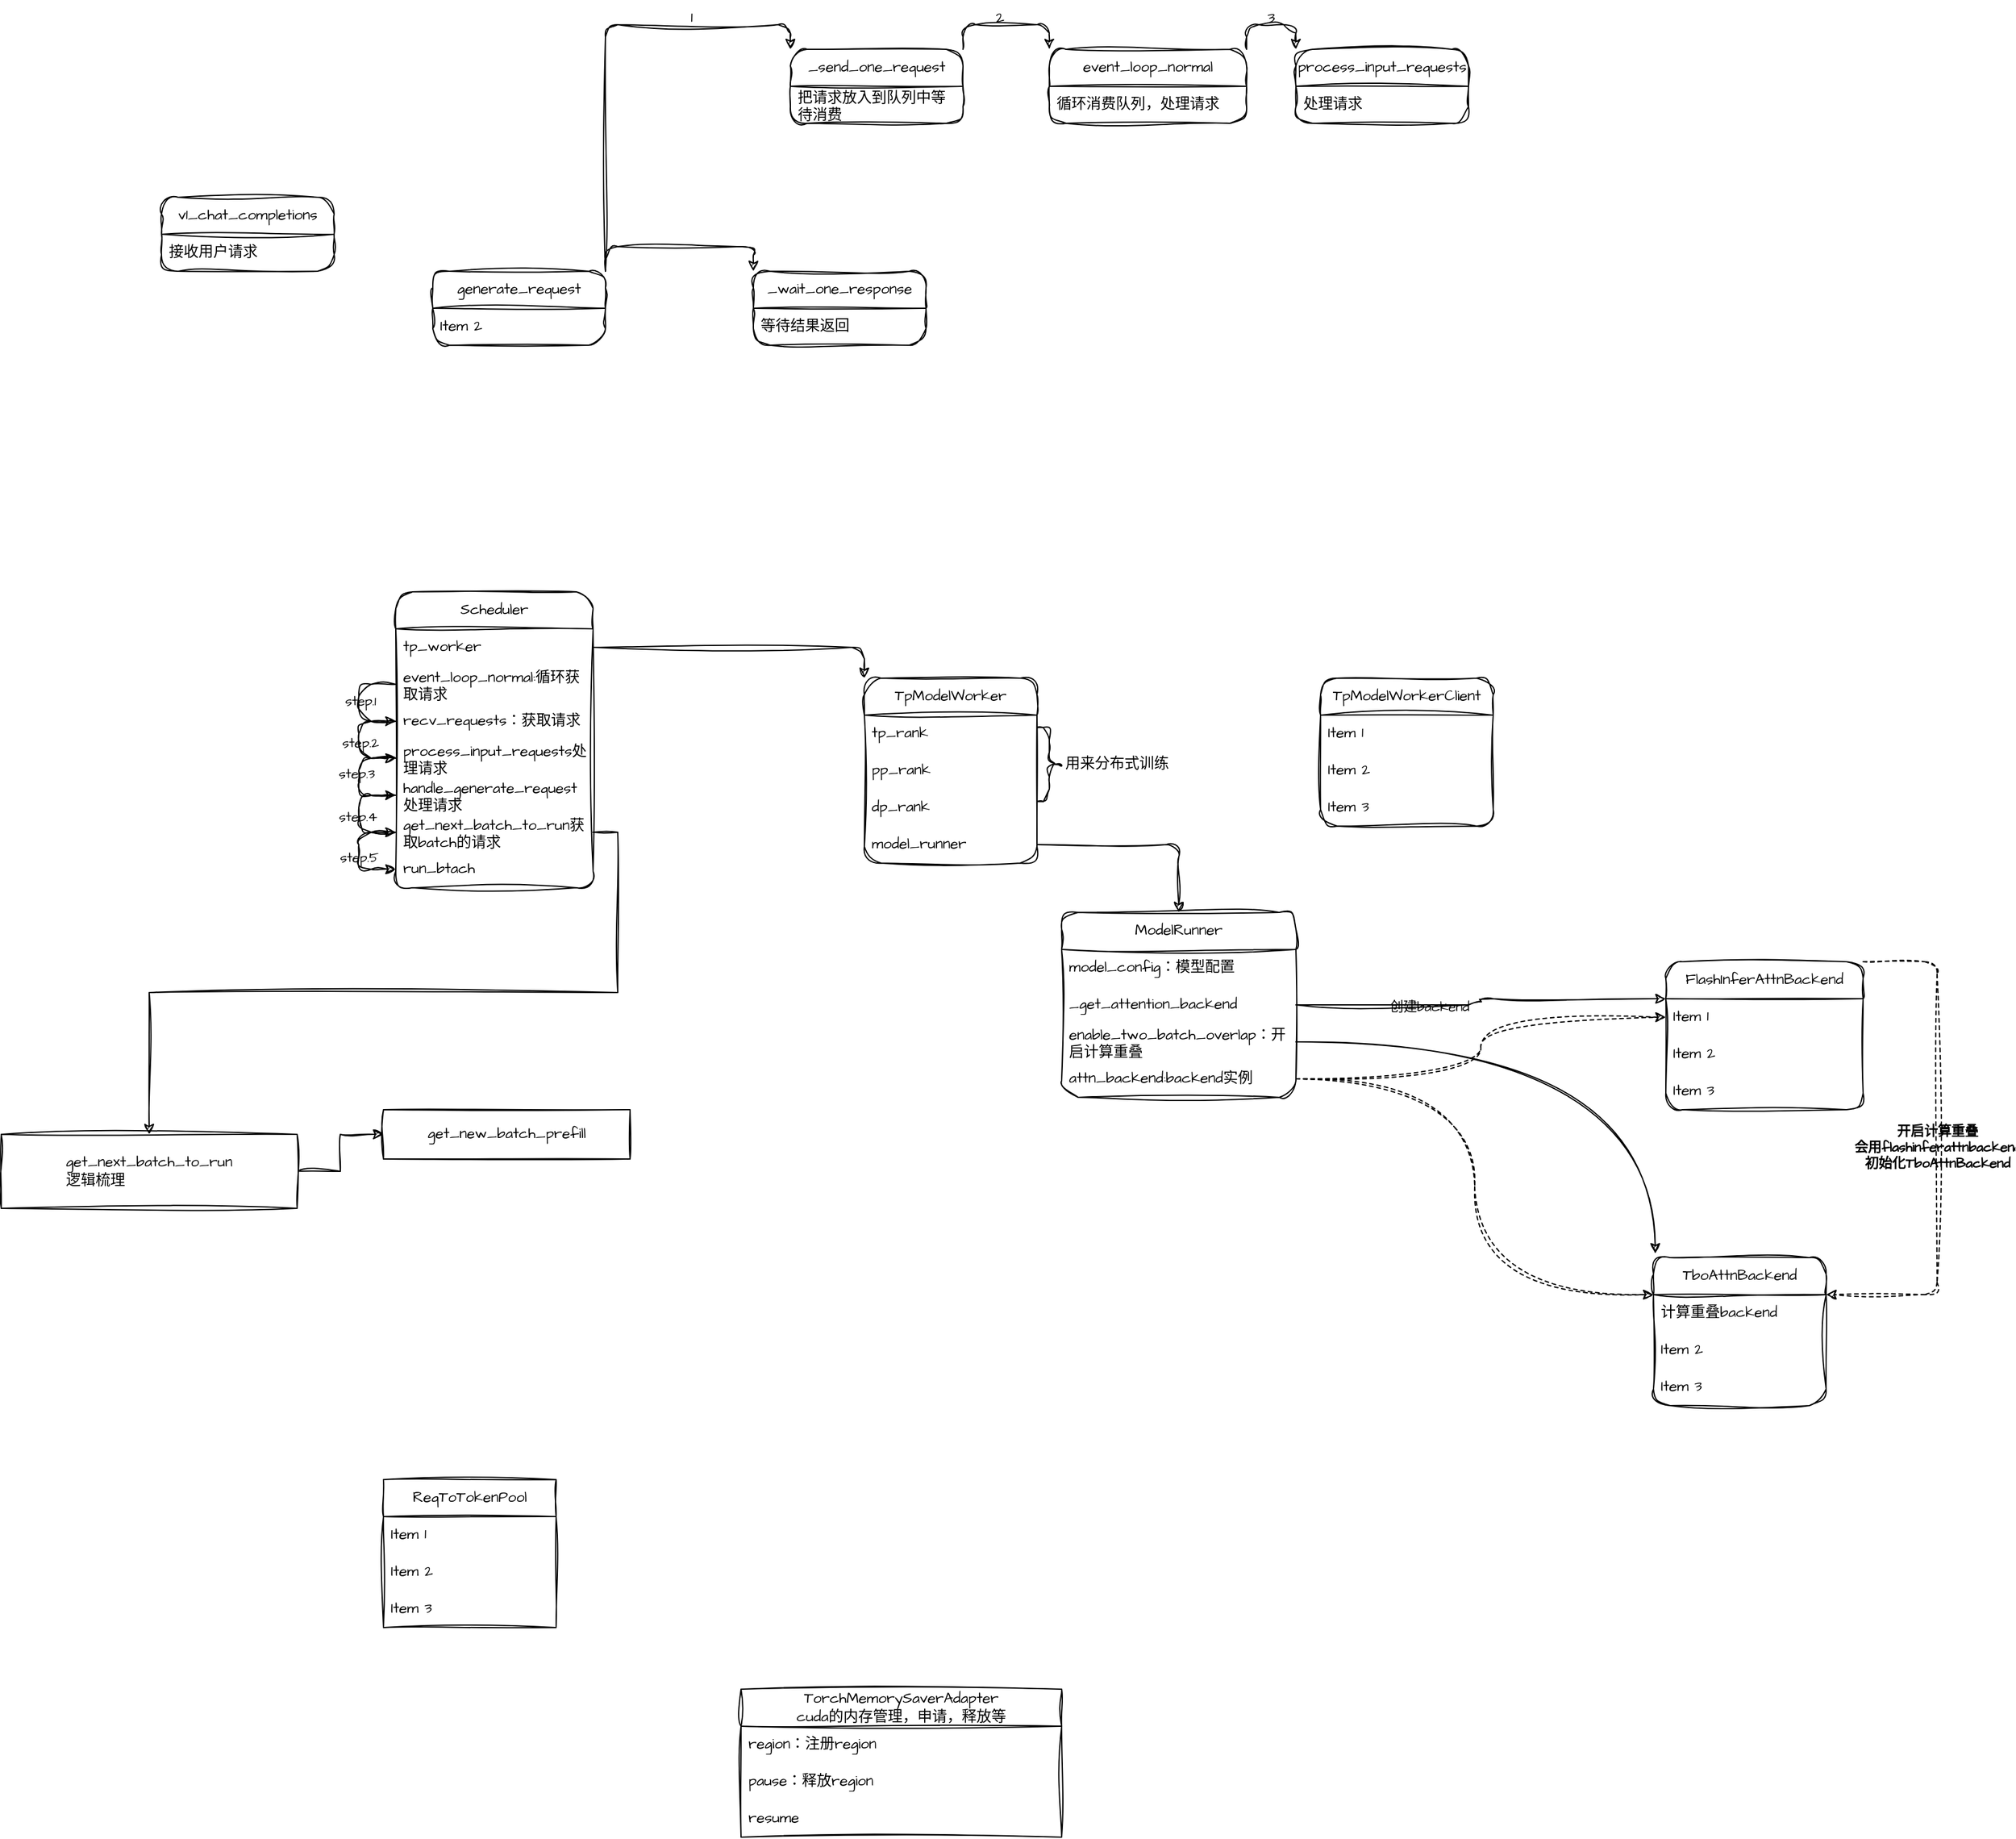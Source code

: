 <mxfile version="28.2.0">
  <diagram name="第 1 页" id="VIulTGl2KNhAHXaXlGWx">
    <mxGraphModel dx="1657" dy="1774" grid="1" gridSize="10" guides="1" tooltips="1" connect="1" arrows="1" fold="1" page="1" pageScale="1" pageWidth="827" pageHeight="1169" background="none" math="0" shadow="0">
      <root>
        <mxCell id="0" />
        <mxCell id="1" parent="0" />
        <mxCell id="_NhMGUOuEYtorZPrBMzH-1" value="v1_chat_completions" style="swimlane;fontStyle=0;childLayout=stackLayout;horizontal=1;startSize=30;horizontalStack=0;resizeParent=1;resizeParentMax=0;resizeLast=0;collapsible=1;marginBottom=0;whiteSpace=wrap;html=1;sketch=1;hachureGap=4;jiggle=2;curveFitting=1;fontFamily=Architects Daughter;fontSource=https%3A%2F%2Ffonts.googleapis.com%2Fcss%3Ffamily%3DArchitects%2BDaughter;labelBackgroundColor=none;rounded=1;" parent="1" vertex="1">
          <mxGeometry x="140" y="150" width="140" height="60" as="geometry" />
        </mxCell>
        <mxCell id="_NhMGUOuEYtorZPrBMzH-2" value="接收用户请求" style="text;strokeColor=none;fillColor=none;align=left;verticalAlign=middle;spacingLeft=4;spacingRight=4;overflow=hidden;points=[[0,0.5],[1,0.5]];portConstraint=eastwest;rotatable=0;whiteSpace=wrap;html=1;fontFamily=Architects Daughter;fontSource=https%3A%2F%2Ffonts.googleapis.com%2Fcss%3Ffamily%3DArchitects%2BDaughter;labelBackgroundColor=none;rounded=1;" parent="_NhMGUOuEYtorZPrBMzH-1" vertex="1">
          <mxGeometry y="30" width="140" height="30" as="geometry" />
        </mxCell>
        <mxCell id="4DAbohVTL4q2OgHqnS2L-5" style="edgeStyle=orthogonalEdgeStyle;rounded=1;sketch=1;hachureGap=4;jiggle=2;curveFitting=1;orthogonalLoop=1;jettySize=auto;html=1;exitX=1;exitY=0;exitDx=0;exitDy=0;entryX=0;entryY=0;entryDx=0;entryDy=0;fontFamily=Architects Daughter;fontSource=https%3A%2F%2Ffonts.googleapis.com%2Fcss%3Ffamily%3DArchitects%2BDaughter;labelBackgroundColor=none;fontColor=default;" parent="1" source="_NhMGUOuEYtorZPrBMzH-5" target="4DAbohVTL4q2OgHqnS2L-1" edge="1">
          <mxGeometry relative="1" as="geometry" />
        </mxCell>
        <mxCell id="4DAbohVTL4q2OgHqnS2L-10" style="edgeStyle=orthogonalEdgeStyle;rounded=1;sketch=1;hachureGap=4;jiggle=2;curveFitting=1;orthogonalLoop=1;jettySize=auto;html=1;exitX=1;exitY=0;exitDx=0;exitDy=0;entryX=0;entryY=0;entryDx=0;entryDy=0;fontFamily=Architects Daughter;fontSource=https%3A%2F%2Ffonts.googleapis.com%2Fcss%3Ffamily%3DArchitects%2BDaughter;labelBackgroundColor=none;fontColor=default;" parent="1" source="_NhMGUOuEYtorZPrBMzH-5" target="4DAbohVTL4q2OgHqnS2L-6" edge="1">
          <mxGeometry relative="1" as="geometry" />
        </mxCell>
        <mxCell id="_NhMGUOuEYtorZPrBMzH-5" value="generate_request" style="swimlane;fontStyle=0;childLayout=stackLayout;horizontal=1;startSize=30;horizontalStack=0;resizeParent=1;resizeParentMax=0;resizeLast=0;collapsible=1;marginBottom=0;whiteSpace=wrap;html=1;sketch=1;hachureGap=4;jiggle=2;curveFitting=1;fontFamily=Architects Daughter;fontSource=https%3A%2F%2Ffonts.googleapis.com%2Fcss%3Ffamily%3DArchitects%2BDaughter;labelBackgroundColor=none;rounded=1;" parent="1" vertex="1">
          <mxGeometry x="360" y="210" width="140" height="60" as="geometry" />
        </mxCell>
        <mxCell id="_NhMGUOuEYtorZPrBMzH-7" value="Item 2" style="text;strokeColor=none;fillColor=none;align=left;verticalAlign=middle;spacingLeft=4;spacingRight=4;overflow=hidden;points=[[0,0.5],[1,0.5]];portConstraint=eastwest;rotatable=0;whiteSpace=wrap;html=1;fontFamily=Architects Daughter;fontSource=https%3A%2F%2Ffonts.googleapis.com%2Fcss%3Ffamily%3DArchitects%2BDaughter;labelBackgroundColor=none;rounded=1;" parent="_NhMGUOuEYtorZPrBMzH-5" vertex="1">
          <mxGeometry y="30" width="140" height="30" as="geometry" />
        </mxCell>
        <mxCell id="4DAbohVTL4q2OgHqnS2L-1" value="_wait_one_response" style="swimlane;fontStyle=0;childLayout=stackLayout;horizontal=1;startSize=30;horizontalStack=0;resizeParent=1;resizeParentMax=0;resizeLast=0;collapsible=1;marginBottom=0;whiteSpace=wrap;html=1;sketch=1;hachureGap=4;jiggle=2;curveFitting=1;fontFamily=Architects Daughter;fontSource=https%3A%2F%2Ffonts.googleapis.com%2Fcss%3Ffamily%3DArchitects%2BDaughter;labelBackgroundColor=none;rounded=1;" parent="1" vertex="1">
          <mxGeometry x="620" y="210" width="140" height="60" as="geometry" />
        </mxCell>
        <mxCell id="4DAbohVTL4q2OgHqnS2L-2" value="等待结果返回" style="text;strokeColor=none;fillColor=none;align=left;verticalAlign=middle;spacingLeft=4;spacingRight=4;overflow=hidden;points=[[0,0.5],[1,0.5]];portConstraint=eastwest;rotatable=0;whiteSpace=wrap;html=1;fontFamily=Architects Daughter;fontSource=https%3A%2F%2Ffonts.googleapis.com%2Fcss%3Ffamily%3DArchitects%2BDaughter;labelBackgroundColor=none;rounded=1;" parent="4DAbohVTL4q2OgHqnS2L-1" vertex="1">
          <mxGeometry y="30" width="140" height="30" as="geometry" />
        </mxCell>
        <mxCell id="53yN0dwAdJ3d1R2Gwj3T-5" style="edgeStyle=orthogonalEdgeStyle;rounded=1;sketch=1;hachureGap=4;jiggle=2;curveFitting=1;orthogonalLoop=1;jettySize=auto;html=1;exitX=1;exitY=0;exitDx=0;exitDy=0;entryX=0;entryY=0;entryDx=0;entryDy=0;fontFamily=Architects Daughter;fontSource=https%3A%2F%2Ffonts.googleapis.com%2Fcss%3Ffamily%3DArchitects%2BDaughter;labelBackgroundColor=none;fontColor=default;" parent="1" source="4DAbohVTL4q2OgHqnS2L-6" target="53yN0dwAdJ3d1R2Gwj3T-1" edge="1">
          <mxGeometry relative="1" as="geometry" />
        </mxCell>
        <mxCell id="4DAbohVTL4q2OgHqnS2L-6" value="_send_one_request" style="swimlane;fontStyle=0;childLayout=stackLayout;horizontal=1;startSize=30;horizontalStack=0;resizeParent=1;resizeParentMax=0;resizeLast=0;collapsible=1;marginBottom=0;whiteSpace=wrap;html=1;sketch=1;hachureGap=4;jiggle=2;curveFitting=1;fontFamily=Architects Daughter;fontSource=https%3A%2F%2Ffonts.googleapis.com%2Fcss%3Ffamily%3DArchitects%2BDaughter;labelBackgroundColor=none;rounded=1;" parent="1" vertex="1">
          <mxGeometry x="650" y="30" width="140" height="60" as="geometry" />
        </mxCell>
        <mxCell id="4DAbohVTL4q2OgHqnS2L-7" value="把请求放入到队列中等待消费" style="text;strokeColor=none;fillColor=none;align=left;verticalAlign=middle;spacingLeft=4;spacingRight=4;overflow=hidden;points=[[0,0.5],[1,0.5]];portConstraint=eastwest;rotatable=0;whiteSpace=wrap;html=1;fontFamily=Architects Daughter;fontSource=https%3A%2F%2Ffonts.googleapis.com%2Fcss%3Ffamily%3DArchitects%2BDaughter;labelBackgroundColor=none;rounded=1;" parent="4DAbohVTL4q2OgHqnS2L-6" vertex="1">
          <mxGeometry y="30" width="140" height="30" as="geometry" />
        </mxCell>
        <mxCell id="53yN0dwAdJ3d1R2Gwj3T-10" style="edgeStyle=orthogonalEdgeStyle;rounded=1;sketch=1;hachureGap=4;jiggle=2;curveFitting=1;orthogonalLoop=1;jettySize=auto;html=1;exitX=1;exitY=0;exitDx=0;exitDy=0;entryX=0;entryY=0;entryDx=0;entryDy=0;fontFamily=Architects Daughter;fontSource=https%3A%2F%2Ffonts.googleapis.com%2Fcss%3Ffamily%3DArchitects%2BDaughter;labelBackgroundColor=none;fontColor=default;" parent="1" source="53yN0dwAdJ3d1R2Gwj3T-1" target="53yN0dwAdJ3d1R2Gwj3T-6" edge="1">
          <mxGeometry relative="1" as="geometry" />
        </mxCell>
        <mxCell id="53yN0dwAdJ3d1R2Gwj3T-1" value="event_loop_normal" style="swimlane;fontStyle=0;childLayout=stackLayout;horizontal=1;startSize=30;horizontalStack=0;resizeParent=1;resizeParentMax=0;resizeLast=0;collapsible=1;marginBottom=0;whiteSpace=wrap;html=1;sketch=1;hachureGap=4;jiggle=2;curveFitting=1;fontFamily=Architects Daughter;fontSource=https%3A%2F%2Ffonts.googleapis.com%2Fcss%3Ffamily%3DArchitects%2BDaughter;labelBackgroundColor=none;rounded=1;" parent="1" vertex="1">
          <mxGeometry x="860" y="30" width="160" height="60" as="geometry" />
        </mxCell>
        <mxCell id="53yN0dwAdJ3d1R2Gwj3T-2" value="循环消费队列，处理请求" style="text;strokeColor=none;fillColor=none;align=left;verticalAlign=middle;spacingLeft=4;spacingRight=4;overflow=hidden;points=[[0,0.5],[1,0.5]];portConstraint=eastwest;rotatable=0;whiteSpace=wrap;html=1;fontFamily=Architects Daughter;fontSource=https%3A%2F%2Ffonts.googleapis.com%2Fcss%3Ffamily%3DArchitects%2BDaughter;labelBackgroundColor=none;rounded=1;" parent="53yN0dwAdJ3d1R2Gwj3T-1" vertex="1">
          <mxGeometry y="30" width="160" height="30" as="geometry" />
        </mxCell>
        <mxCell id="53yN0dwAdJ3d1R2Gwj3T-6" value="process_input_requests" style="swimlane;fontStyle=0;childLayout=stackLayout;horizontal=1;startSize=30;horizontalStack=0;resizeParent=1;resizeParentMax=0;resizeLast=0;collapsible=1;marginBottom=0;whiteSpace=wrap;html=1;sketch=1;hachureGap=4;jiggle=2;curveFitting=1;fontFamily=Architects Daughter;fontSource=https%3A%2F%2Ffonts.googleapis.com%2Fcss%3Ffamily%3DArchitects%2BDaughter;labelBackgroundColor=none;rounded=1;" parent="1" vertex="1">
          <mxGeometry x="1060" y="30" width="140" height="60" as="geometry" />
        </mxCell>
        <mxCell id="53yN0dwAdJ3d1R2Gwj3T-7" value="处理请求" style="text;strokeColor=none;fillColor=none;align=left;verticalAlign=middle;spacingLeft=4;spacingRight=4;overflow=hidden;points=[[0,0.5],[1,0.5]];portConstraint=eastwest;rotatable=0;whiteSpace=wrap;html=1;fontFamily=Architects Daughter;fontSource=https%3A%2F%2Ffonts.googleapis.com%2Fcss%3Ffamily%3DArchitects%2BDaughter;labelBackgroundColor=none;rounded=1;" parent="53yN0dwAdJ3d1R2Gwj3T-6" vertex="1">
          <mxGeometry y="30" width="140" height="30" as="geometry" />
        </mxCell>
        <mxCell id="53yN0dwAdJ3d1R2Gwj3T-11" value="1" style="text;html=1;align=center;verticalAlign=middle;whiteSpace=wrap;rounded=1;fontFamily=Architects Daughter;fontSource=https%3A%2F%2Ffonts.googleapis.com%2Fcss%3Ffamily%3DArchitects%2BDaughter;labelBackgroundColor=none;" parent="1" vertex="1">
          <mxGeometry x="540" y="-10" width="60" height="30" as="geometry" />
        </mxCell>
        <mxCell id="53yN0dwAdJ3d1R2Gwj3T-12" value="2" style="text;html=1;align=center;verticalAlign=middle;whiteSpace=wrap;rounded=1;fontFamily=Architects Daughter;fontSource=https%3A%2F%2Ffonts.googleapis.com%2Fcss%3Ffamily%3DArchitects%2BDaughter;labelBackgroundColor=none;" parent="1" vertex="1">
          <mxGeometry x="790" y="-10" width="60" height="30" as="geometry" />
        </mxCell>
        <mxCell id="53yN0dwAdJ3d1R2Gwj3T-13" value="3" style="text;html=1;align=center;verticalAlign=middle;whiteSpace=wrap;rounded=1;fontFamily=Architects Daughter;fontSource=https%3A%2F%2Ffonts.googleapis.com%2Fcss%3Ffamily%3DArchitects%2BDaughter;labelBackgroundColor=none;" parent="1" vertex="1">
          <mxGeometry x="1010" y="-10" width="60" height="30" as="geometry" />
        </mxCell>
        <mxCell id="F4uyFB3X_iYeOtRkocjf-1" value="TpModelWorker" style="swimlane;fontStyle=0;childLayout=stackLayout;horizontal=1;startSize=30;horizontalStack=0;resizeParent=1;resizeParentMax=0;resizeLast=0;collapsible=1;marginBottom=0;whiteSpace=wrap;html=1;sketch=1;hachureGap=4;jiggle=2;curveFitting=1;fontFamily=Architects Daughter;fontSource=https%3A%2F%2Ffonts.googleapis.com%2Fcss%3Ffamily%3DArchitects%2BDaughter;labelBackgroundColor=none;rounded=1;" parent="1" vertex="1">
          <mxGeometry x="710" y="540" width="140" height="150" as="geometry" />
        </mxCell>
        <mxCell id="F4uyFB3X_iYeOtRkocjf-2" value="tp_rank" style="text;strokeColor=none;fillColor=none;align=left;verticalAlign=middle;spacingLeft=4;spacingRight=4;overflow=hidden;points=[[0,0.5],[1,0.5]];portConstraint=eastwest;rotatable=0;whiteSpace=wrap;html=1;fontFamily=Architects Daughter;fontSource=https%3A%2F%2Ffonts.googleapis.com%2Fcss%3Ffamily%3DArchitects%2BDaughter;labelBackgroundColor=none;rounded=1;" parent="F4uyFB3X_iYeOtRkocjf-1" vertex="1">
          <mxGeometry y="30" width="140" height="30" as="geometry" />
        </mxCell>
        <mxCell id="F4uyFB3X_iYeOtRkocjf-3" value="pp_rank" style="text;strokeColor=none;fillColor=none;align=left;verticalAlign=middle;spacingLeft=4;spacingRight=4;overflow=hidden;points=[[0,0.5],[1,0.5]];portConstraint=eastwest;rotatable=0;whiteSpace=wrap;html=1;fontFamily=Architects Daughter;fontSource=https%3A%2F%2Ffonts.googleapis.com%2Fcss%3Ffamily%3DArchitects%2BDaughter;labelBackgroundColor=none;rounded=1;" parent="F4uyFB3X_iYeOtRkocjf-1" vertex="1">
          <mxGeometry y="60" width="140" height="30" as="geometry" />
        </mxCell>
        <mxCell id="F4uyFB3X_iYeOtRkocjf-4" value="dp_rank" style="text;strokeColor=none;fillColor=none;align=left;verticalAlign=middle;spacingLeft=4;spacingRight=4;overflow=hidden;points=[[0,0.5],[1,0.5]];portConstraint=eastwest;rotatable=0;whiteSpace=wrap;html=1;fontFamily=Architects Daughter;fontSource=https%3A%2F%2Ffonts.googleapis.com%2Fcss%3Ffamily%3DArchitects%2BDaughter;labelBackgroundColor=none;rounded=1;" parent="F4uyFB3X_iYeOtRkocjf-1" vertex="1">
          <mxGeometry y="90" width="140" height="30" as="geometry" />
        </mxCell>
        <mxCell id="1WWP6xzOVSJaHrSV7MMF-1" value="model_runner" style="text;strokeColor=none;fillColor=none;align=left;verticalAlign=middle;spacingLeft=4;spacingRight=4;overflow=hidden;points=[[0,0.5],[1,0.5]];portConstraint=eastwest;rotatable=0;whiteSpace=wrap;html=1;fontFamily=Architects Daughter;fontSource=https%3A%2F%2Ffonts.googleapis.com%2Fcss%3Ffamily%3DArchitects%2BDaughter;labelBackgroundColor=none;rounded=1;" parent="F4uyFB3X_iYeOtRkocjf-1" vertex="1">
          <mxGeometry y="120" width="140" height="30" as="geometry" />
        </mxCell>
        <mxCell id="F4uyFB3X_iYeOtRkocjf-5" value="TpModelWorkerClient" style="swimlane;fontStyle=0;childLayout=stackLayout;horizontal=1;startSize=30;horizontalStack=0;resizeParent=1;resizeParentMax=0;resizeLast=0;collapsible=1;marginBottom=0;whiteSpace=wrap;html=1;sketch=1;hachureGap=4;jiggle=2;curveFitting=1;fontFamily=Architects Daughter;fontSource=https%3A%2F%2Ffonts.googleapis.com%2Fcss%3Ffamily%3DArchitects%2BDaughter;labelBackgroundColor=none;rounded=1;" parent="1" vertex="1">
          <mxGeometry x="1080" y="540" width="140" height="120" as="geometry" />
        </mxCell>
        <mxCell id="F4uyFB3X_iYeOtRkocjf-6" value="Item 1" style="text;strokeColor=none;fillColor=none;align=left;verticalAlign=middle;spacingLeft=4;spacingRight=4;overflow=hidden;points=[[0,0.5],[1,0.5]];portConstraint=eastwest;rotatable=0;whiteSpace=wrap;html=1;fontFamily=Architects Daughter;fontSource=https%3A%2F%2Ffonts.googleapis.com%2Fcss%3Ffamily%3DArchitects%2BDaughter;labelBackgroundColor=none;rounded=1;" parent="F4uyFB3X_iYeOtRkocjf-5" vertex="1">
          <mxGeometry y="30" width="140" height="30" as="geometry" />
        </mxCell>
        <mxCell id="F4uyFB3X_iYeOtRkocjf-7" value="Item 2" style="text;strokeColor=none;fillColor=none;align=left;verticalAlign=middle;spacingLeft=4;spacingRight=4;overflow=hidden;points=[[0,0.5],[1,0.5]];portConstraint=eastwest;rotatable=0;whiteSpace=wrap;html=1;fontFamily=Architects Daughter;fontSource=https%3A%2F%2Ffonts.googleapis.com%2Fcss%3Ffamily%3DArchitects%2BDaughter;labelBackgroundColor=none;rounded=1;" parent="F4uyFB3X_iYeOtRkocjf-5" vertex="1">
          <mxGeometry y="60" width="140" height="30" as="geometry" />
        </mxCell>
        <mxCell id="F4uyFB3X_iYeOtRkocjf-8" value="Item 3" style="text;strokeColor=none;fillColor=none;align=left;verticalAlign=middle;spacingLeft=4;spacingRight=4;overflow=hidden;points=[[0,0.5],[1,0.5]];portConstraint=eastwest;rotatable=0;whiteSpace=wrap;html=1;fontFamily=Architects Daughter;fontSource=https%3A%2F%2Ffonts.googleapis.com%2Fcss%3Ffamily%3DArchitects%2BDaughter;labelBackgroundColor=none;rounded=1;" parent="F4uyFB3X_iYeOtRkocjf-5" vertex="1">
          <mxGeometry y="90" width="140" height="30" as="geometry" />
        </mxCell>
        <mxCell id="F4uyFB3X_iYeOtRkocjf-9" value="" style="shape=curlyBracket;whiteSpace=wrap;html=1;rounded=1;flipH=1;labelPosition=right;verticalLabelPosition=middle;align=left;verticalAlign=middle;sketch=1;hachureGap=4;jiggle=2;curveFitting=1;fontFamily=Architects Daughter;fontSource=https%3A%2F%2Ffonts.googleapis.com%2Fcss%3Ffamily%3DArchitects%2BDaughter;labelBackgroundColor=none;" parent="1" vertex="1">
          <mxGeometry x="850" y="580" width="20" height="60" as="geometry" />
        </mxCell>
        <mxCell id="F4uyFB3X_iYeOtRkocjf-10" value="用来分布式训练" style="text;html=1;align=center;verticalAlign=middle;whiteSpace=wrap;rounded=1;fontFamily=Architects Daughter;fontSource=https%3A%2F%2Ffonts.googleapis.com%2Fcss%3Ffamily%3DArchitects%2BDaughter;labelBackgroundColor=none;" parent="1" vertex="1">
          <mxGeometry x="860" y="595" width="110" height="30" as="geometry" />
        </mxCell>
        <mxCell id="F4uyFB3X_iYeOtRkocjf-11" value="ModelRunner" style="swimlane;fontStyle=0;childLayout=stackLayout;horizontal=1;startSize=30;horizontalStack=0;resizeParent=1;resizeParentMax=0;resizeLast=0;collapsible=1;marginBottom=0;whiteSpace=wrap;html=1;sketch=1;hachureGap=4;jiggle=2;curveFitting=1;fontFamily=Architects Daughter;fontSource=https%3A%2F%2Ffonts.googleapis.com%2Fcss%3Ffamily%3DArchitects%2BDaughter;labelBackgroundColor=none;rounded=1;" parent="1" vertex="1">
          <mxGeometry x="870" y="730" width="190" height="150" as="geometry" />
        </mxCell>
        <mxCell id="F4uyFB3X_iYeOtRkocjf-12" value="model_config：模型配置" style="text;strokeColor=none;fillColor=none;align=left;verticalAlign=middle;spacingLeft=4;spacingRight=4;overflow=hidden;points=[[0,0.5],[1,0.5]];portConstraint=eastwest;rotatable=0;whiteSpace=wrap;html=1;fontFamily=Architects Daughter;fontSource=https%3A%2F%2Ffonts.googleapis.com%2Fcss%3Ffamily%3DArchitects%2BDaughter;labelBackgroundColor=none;rounded=1;" parent="F4uyFB3X_iYeOtRkocjf-11" vertex="1">
          <mxGeometry y="30" width="190" height="30" as="geometry" />
        </mxCell>
        <mxCell id="F4uyFB3X_iYeOtRkocjf-13" value="_get_attention_backend" style="text;strokeColor=none;fillColor=none;align=left;verticalAlign=middle;spacingLeft=4;spacingRight=4;overflow=hidden;points=[[0,0.5],[1,0.5]];portConstraint=eastwest;rotatable=0;whiteSpace=wrap;html=1;fontFamily=Architects Daughter;fontSource=https%3A%2F%2Ffonts.googleapis.com%2Fcss%3Ffamily%3DArchitects%2BDaughter;labelBackgroundColor=none;rounded=1;" parent="F4uyFB3X_iYeOtRkocjf-11" vertex="1">
          <mxGeometry y="60" width="190" height="30" as="geometry" />
        </mxCell>
        <mxCell id="F4uyFB3X_iYeOtRkocjf-14" value="enable_two_batch_overlap：开启计算重叠" style="text;strokeColor=none;fillColor=none;align=left;verticalAlign=middle;spacingLeft=4;spacingRight=4;overflow=hidden;points=[[0,0.5],[1,0.5]];portConstraint=eastwest;rotatable=0;whiteSpace=wrap;html=1;fontFamily=Architects Daughter;fontSource=https%3A%2F%2Ffonts.googleapis.com%2Fcss%3Ffamily%3DArchitects%2BDaughter;labelBackgroundColor=none;rounded=1;" parent="F4uyFB3X_iYeOtRkocjf-11" vertex="1">
          <mxGeometry y="90" width="190" height="30" as="geometry" />
        </mxCell>
        <mxCell id="F4uyFB3X_iYeOtRkocjf-27" value="attn_backend:backend实例" style="text;strokeColor=none;fillColor=none;align=left;verticalAlign=middle;spacingLeft=4;spacingRight=4;overflow=hidden;points=[[0,0.5],[1,0.5]];portConstraint=eastwest;rotatable=0;whiteSpace=wrap;html=1;fontFamily=Architects Daughter;fontSource=https%3A%2F%2Ffonts.googleapis.com%2Fcss%3Ffamily%3DArchitects%2BDaughter;labelBackgroundColor=none;rounded=1;" parent="F4uyFB3X_iYeOtRkocjf-11" vertex="1">
          <mxGeometry y="120" width="190" height="30" as="geometry" />
        </mxCell>
        <mxCell id="F4uyFB3X_iYeOtRkocjf-26" value="&lt;b&gt;开启计算重叠&lt;/b&gt;&lt;div&gt;&lt;b&gt;会用flashinferattnbackend&lt;/b&gt;&lt;/div&gt;&lt;div&gt;&lt;b&gt;初始化TboAttnBackend&lt;/b&gt;&lt;/div&gt;" style="edgeStyle=orthogonalEdgeStyle;rounded=1;sketch=1;hachureGap=4;jiggle=2;curveFitting=1;orthogonalLoop=1;jettySize=auto;html=1;exitX=1;exitY=0;exitDx=0;exitDy=0;entryX=1;entryY=0.25;entryDx=0;entryDy=0;fontFamily=Architects Daughter;fontSource=https%3A%2F%2Ffonts.googleapis.com%2Fcss%3Ffamily%3DArchitects%2BDaughter;dashed=1;labelBackgroundColor=none;fontColor=default;" parent="1" source="F4uyFB3X_iYeOtRkocjf-15" target="F4uyFB3X_iYeOtRkocjf-21" edge="1">
          <mxGeometry relative="1" as="geometry">
            <Array as="points">
              <mxPoint x="1580" y="770" />
              <mxPoint x="1580" y="1040" />
            </Array>
          </mxGeometry>
        </mxCell>
        <mxCell id="F4uyFB3X_iYeOtRkocjf-15" value="FlashInferAttnBackend" style="swimlane;fontStyle=0;childLayout=stackLayout;horizontal=1;startSize=30;horizontalStack=0;resizeParent=1;resizeParentMax=0;resizeLast=0;collapsible=1;marginBottom=0;whiteSpace=wrap;html=1;sketch=1;hachureGap=4;jiggle=2;curveFitting=1;fontFamily=Architects Daughter;fontSource=https%3A%2F%2Ffonts.googleapis.com%2Fcss%3Ffamily%3DArchitects%2BDaughter;labelBackgroundColor=none;rounded=1;" parent="1" vertex="1">
          <mxGeometry x="1360" y="770" width="160" height="120" as="geometry" />
        </mxCell>
        <mxCell id="F4uyFB3X_iYeOtRkocjf-16" value="Item 1" style="text;strokeColor=none;fillColor=none;align=left;verticalAlign=middle;spacingLeft=4;spacingRight=4;overflow=hidden;points=[[0,0.5],[1,0.5]];portConstraint=eastwest;rotatable=0;whiteSpace=wrap;html=1;fontFamily=Architects Daughter;fontSource=https%3A%2F%2Ffonts.googleapis.com%2Fcss%3Ffamily%3DArchitects%2BDaughter;labelBackgroundColor=none;rounded=1;" parent="F4uyFB3X_iYeOtRkocjf-15" vertex="1">
          <mxGeometry y="30" width="160" height="30" as="geometry" />
        </mxCell>
        <mxCell id="F4uyFB3X_iYeOtRkocjf-17" value="Item 2" style="text;strokeColor=none;fillColor=none;align=left;verticalAlign=middle;spacingLeft=4;spacingRight=4;overflow=hidden;points=[[0,0.5],[1,0.5]];portConstraint=eastwest;rotatable=0;whiteSpace=wrap;html=1;fontFamily=Architects Daughter;fontSource=https%3A%2F%2Ffonts.googleapis.com%2Fcss%3Ffamily%3DArchitects%2BDaughter;labelBackgroundColor=none;rounded=1;" parent="F4uyFB3X_iYeOtRkocjf-15" vertex="1">
          <mxGeometry y="60" width="160" height="30" as="geometry" />
        </mxCell>
        <mxCell id="F4uyFB3X_iYeOtRkocjf-18" value="Item 3" style="text;strokeColor=none;fillColor=none;align=left;verticalAlign=middle;spacingLeft=4;spacingRight=4;overflow=hidden;points=[[0,0.5],[1,0.5]];portConstraint=eastwest;rotatable=0;whiteSpace=wrap;html=1;fontFamily=Architects Daughter;fontSource=https%3A%2F%2Ffonts.googleapis.com%2Fcss%3Ffamily%3DArchitects%2BDaughter;labelBackgroundColor=none;rounded=1;" parent="F4uyFB3X_iYeOtRkocjf-15" vertex="1">
          <mxGeometry y="90" width="160" height="30" as="geometry" />
        </mxCell>
        <mxCell id="F4uyFB3X_iYeOtRkocjf-19" style="edgeStyle=orthogonalEdgeStyle;rounded=1;sketch=1;hachureGap=4;jiggle=2;curveFitting=1;orthogonalLoop=1;jettySize=auto;html=1;exitX=1;exitY=0.5;exitDx=0;exitDy=0;entryX=0;entryY=0.25;entryDx=0;entryDy=0;fontFamily=Architects Daughter;fontSource=https%3A%2F%2Ffonts.googleapis.com%2Fcss%3Ffamily%3DArchitects%2BDaughter;labelBackgroundColor=none;fontColor=default;" parent="1" source="F4uyFB3X_iYeOtRkocjf-13" target="F4uyFB3X_iYeOtRkocjf-15" edge="1">
          <mxGeometry relative="1" as="geometry" />
        </mxCell>
        <mxCell id="F4uyFB3X_iYeOtRkocjf-20" value="创建backend" style="edgeLabel;html=1;align=center;verticalAlign=middle;resizable=0;points=[];sketch=1;hachureGap=4;jiggle=2;curveFitting=1;fontFamily=Architects Daughter;fontSource=https%3A%2F%2Ffonts.googleapis.com%2Fcss%3Ffamily%3DArchitects%2BDaughter;labelBackgroundColor=none;rounded=1;" parent="F4uyFB3X_iYeOtRkocjf-19" vertex="1" connectable="0">
          <mxGeometry x="-0.291" y="-1" relative="1" as="geometry">
            <mxPoint as="offset" />
          </mxGeometry>
        </mxCell>
        <mxCell id="F4uyFB3X_iYeOtRkocjf-21" value="TboAttnBackend" style="swimlane;fontStyle=0;childLayout=stackLayout;horizontal=1;startSize=30;horizontalStack=0;resizeParent=1;resizeParentMax=0;resizeLast=0;collapsible=1;marginBottom=0;whiteSpace=wrap;html=1;sketch=1;hachureGap=4;jiggle=2;curveFitting=1;fontFamily=Architects Daughter;fontSource=https%3A%2F%2Ffonts.googleapis.com%2Fcss%3Ffamily%3DArchitects%2BDaughter;labelBackgroundColor=none;rounded=1;" parent="1" vertex="1">
          <mxGeometry x="1350" y="1010" width="140" height="120" as="geometry" />
        </mxCell>
        <mxCell id="F4uyFB3X_iYeOtRkocjf-22" value="计算重叠backend" style="text;strokeColor=none;fillColor=none;align=left;verticalAlign=middle;spacingLeft=4;spacingRight=4;overflow=hidden;points=[[0,0.5],[1,0.5]];portConstraint=eastwest;rotatable=0;whiteSpace=wrap;html=1;fontFamily=Architects Daughter;fontSource=https%3A%2F%2Ffonts.googleapis.com%2Fcss%3Ffamily%3DArchitects%2BDaughter;labelBackgroundColor=none;rounded=1;" parent="F4uyFB3X_iYeOtRkocjf-21" vertex="1">
          <mxGeometry y="30" width="140" height="30" as="geometry" />
        </mxCell>
        <mxCell id="F4uyFB3X_iYeOtRkocjf-23" value="Item 2" style="text;strokeColor=none;fillColor=none;align=left;verticalAlign=middle;spacingLeft=4;spacingRight=4;overflow=hidden;points=[[0,0.5],[1,0.5]];portConstraint=eastwest;rotatable=0;whiteSpace=wrap;html=1;fontFamily=Architects Daughter;fontSource=https%3A%2F%2Ffonts.googleapis.com%2Fcss%3Ffamily%3DArchitects%2BDaughter;labelBackgroundColor=none;rounded=1;" parent="F4uyFB3X_iYeOtRkocjf-21" vertex="1">
          <mxGeometry y="60" width="140" height="30" as="geometry" />
        </mxCell>
        <mxCell id="F4uyFB3X_iYeOtRkocjf-24" value="Item 3" style="text;strokeColor=none;fillColor=none;align=left;verticalAlign=middle;spacingLeft=4;spacingRight=4;overflow=hidden;points=[[0,0.5],[1,0.5]];portConstraint=eastwest;rotatable=0;whiteSpace=wrap;html=1;fontFamily=Architects Daughter;fontSource=https%3A%2F%2Ffonts.googleapis.com%2Fcss%3Ffamily%3DArchitects%2BDaughter;labelBackgroundColor=none;rounded=1;" parent="F4uyFB3X_iYeOtRkocjf-21" vertex="1">
          <mxGeometry y="90" width="140" height="30" as="geometry" />
        </mxCell>
        <mxCell id="F4uyFB3X_iYeOtRkocjf-25" style="edgeStyle=orthogonalEdgeStyle;rounded=1;sketch=1;hachureGap=4;jiggle=2;curveFitting=1;orthogonalLoop=1;jettySize=auto;html=1;exitX=1;exitY=0.5;exitDx=0;exitDy=0;entryX=0.01;entryY=-0.027;entryDx=0;entryDy=0;entryPerimeter=0;fontFamily=Architects Daughter;fontSource=https%3A%2F%2Ffonts.googleapis.com%2Fcss%3Ffamily%3DArchitects%2BDaughter;curved=1;labelBackgroundColor=none;fontColor=default;" parent="1" source="F4uyFB3X_iYeOtRkocjf-14" target="F4uyFB3X_iYeOtRkocjf-21" edge="1">
          <mxGeometry relative="1" as="geometry" />
        </mxCell>
        <mxCell id="F4uyFB3X_iYeOtRkocjf-28" style="edgeStyle=orthogonalEdgeStyle;rounded=1;sketch=1;hachureGap=4;jiggle=2;curveFitting=1;orthogonalLoop=1;jettySize=auto;html=1;entryX=0;entryY=0.5;entryDx=0;entryDy=0;fontFamily=Architects Daughter;fontSource=https%3A%2F%2Ffonts.googleapis.com%2Fcss%3Ffamily%3DArchitects%2BDaughter;curved=1;exitX=1;exitY=0.5;exitDx=0;exitDy=0;dashed=1;labelBackgroundColor=none;fontColor=default;" parent="1" source="F4uyFB3X_iYeOtRkocjf-27" target="F4uyFB3X_iYeOtRkocjf-16" edge="1">
          <mxGeometry relative="1" as="geometry">
            <mxPoint x="1060" y="865" as="sourcePoint" />
          </mxGeometry>
        </mxCell>
        <mxCell id="F4uyFB3X_iYeOtRkocjf-29" style="edgeStyle=orthogonalEdgeStyle;rounded=1;sketch=1;hachureGap=4;jiggle=2;curveFitting=1;orthogonalLoop=1;jettySize=auto;html=1;exitX=1;exitY=0.5;exitDx=0;exitDy=0;entryX=0;entryY=0.25;entryDx=0;entryDy=0;fontFamily=Architects Daughter;fontSource=https%3A%2F%2Ffonts.googleapis.com%2Fcss%3Ffamily%3DArchitects%2BDaughter;curved=1;dashed=1;labelBackgroundColor=none;fontColor=default;" parent="1" source="F4uyFB3X_iYeOtRkocjf-27" target="F4uyFB3X_iYeOtRkocjf-21" edge="1">
          <mxGeometry relative="1" as="geometry" />
        </mxCell>
        <mxCell id="1WWP6xzOVSJaHrSV7MMF-2" style="edgeStyle=orthogonalEdgeStyle;rounded=1;sketch=1;hachureGap=4;jiggle=2;curveFitting=1;orthogonalLoop=1;jettySize=auto;html=1;exitX=1;exitY=0.5;exitDx=0;exitDy=0;fontFamily=Architects Daughter;fontSource=https%3A%2F%2Ffonts.googleapis.com%2Fcss%3Ffamily%3DArchitects%2BDaughter;labelBackgroundColor=none;fontColor=default;" parent="1" source="1WWP6xzOVSJaHrSV7MMF-1" target="F4uyFB3X_iYeOtRkocjf-11" edge="1">
          <mxGeometry relative="1" as="geometry" />
        </mxCell>
        <mxCell id="L11ar3m2PWNPnARDbLn8-1" value="Scheduler" style="swimlane;fontStyle=0;childLayout=stackLayout;horizontal=1;startSize=30;horizontalStack=0;resizeParent=1;resizeParentMax=0;resizeLast=0;collapsible=1;marginBottom=0;whiteSpace=wrap;html=1;sketch=1;hachureGap=4;jiggle=2;curveFitting=1;fontFamily=Architects Daughter;fontSource=https%3A%2F%2Ffonts.googleapis.com%2Fcss%3Ffamily%3DArchitects%2BDaughter;labelBackgroundColor=none;rounded=1;" parent="1" vertex="1">
          <mxGeometry x="330" y="470" width="160" height="240" as="geometry" />
        </mxCell>
        <mxCell id="L11ar3m2PWNPnARDbLn8-2" value="tp_worker" style="text;strokeColor=none;fillColor=none;align=left;verticalAlign=middle;spacingLeft=4;spacingRight=4;overflow=hidden;points=[[0,0.5],[1,0.5]];portConstraint=eastwest;rotatable=0;whiteSpace=wrap;html=1;fontFamily=Architects Daughter;fontSource=https%3A%2F%2Ffonts.googleapis.com%2Fcss%3Ffamily%3DArchitects%2BDaughter;labelBackgroundColor=none;rounded=1;" parent="L11ar3m2PWNPnARDbLn8-1" vertex="1">
          <mxGeometry y="30" width="160" height="30" as="geometry" />
        </mxCell>
        <mxCell id="L11ar3m2PWNPnARDbLn8-7" style="edgeStyle=orthogonalEdgeStyle;rounded=1;sketch=1;hachureGap=4;jiggle=2;curveFitting=1;orthogonalLoop=1;jettySize=auto;html=1;exitX=0;exitY=0.5;exitDx=0;exitDy=0;entryX=0;entryY=0.5;entryDx=0;entryDy=0;fontFamily=Architects Daughter;fontSource=https%3A%2F%2Ffonts.googleapis.com%2Fcss%3Ffamily%3DArchitects%2BDaughter;labelBackgroundColor=none;fontColor=default;" parent="L11ar3m2PWNPnARDbLn8-1" source="L11ar3m2PWNPnARDbLn8-3" target="L11ar3m2PWNPnARDbLn8-4" edge="1">
          <mxGeometry relative="1" as="geometry">
            <Array as="points">
              <mxPoint x="-30" y="75" />
              <mxPoint x="-30" y="105" />
            </Array>
          </mxGeometry>
        </mxCell>
        <mxCell id="L11ar3m2PWNPnARDbLn8-9" value="step.1" style="edgeLabel;html=1;align=center;verticalAlign=middle;resizable=0;points=[];sketch=1;hachureGap=4;jiggle=2;curveFitting=1;fontFamily=Architects Daughter;fontSource=https%3A%2F%2Ffonts.googleapis.com%2Fcss%3Ffamily%3DArchitects%2BDaughter;labelBackgroundColor=none;rounded=1;" parent="L11ar3m2PWNPnARDbLn8-7" vertex="1" connectable="0">
          <mxGeometry x="-0.044" y="1" relative="1" as="geometry">
            <mxPoint as="offset" />
          </mxGeometry>
        </mxCell>
        <mxCell id="L11ar3m2PWNPnARDbLn8-3" value="event_loop_normal:循环获取请求" style="text;strokeColor=none;fillColor=none;align=left;verticalAlign=middle;spacingLeft=4;spacingRight=4;overflow=hidden;points=[[0,0.5],[1,0.5]];portConstraint=eastwest;rotatable=0;whiteSpace=wrap;html=1;fontFamily=Architects Daughter;fontSource=https%3A%2F%2Ffonts.googleapis.com%2Fcss%3Ffamily%3DArchitects%2BDaughter;labelBackgroundColor=none;rounded=1;" parent="L11ar3m2PWNPnARDbLn8-1" vertex="1">
          <mxGeometry y="60" width="160" height="30" as="geometry" />
        </mxCell>
        <mxCell id="L11ar3m2PWNPnARDbLn8-8" style="edgeStyle=orthogonalEdgeStyle;rounded=1;sketch=1;hachureGap=4;jiggle=2;curveFitting=1;orthogonalLoop=1;jettySize=auto;html=1;exitX=0;exitY=0.5;exitDx=0;exitDy=0;entryX=0;entryY=0.5;entryDx=0;entryDy=0;fontFamily=Architects Daughter;fontSource=https%3A%2F%2Ffonts.googleapis.com%2Fcss%3Ffamily%3DArchitects%2BDaughter;labelBackgroundColor=none;fontColor=default;" parent="L11ar3m2PWNPnARDbLn8-1" source="L11ar3m2PWNPnARDbLn8-4" target="L11ar3m2PWNPnARDbLn8-6" edge="1">
          <mxGeometry relative="1" as="geometry">
            <Array as="points">
              <mxPoint x="-30" y="105" />
              <mxPoint x="-30" y="135" />
            </Array>
          </mxGeometry>
        </mxCell>
        <mxCell id="L11ar3m2PWNPnARDbLn8-12" value="step.2" style="edgeLabel;html=1;align=center;verticalAlign=middle;resizable=0;points=[];sketch=1;hachureGap=4;jiggle=2;curveFitting=1;fontFamily=Architects Daughter;fontSource=https%3A%2F%2Ffonts.googleapis.com%2Fcss%3Ffamily%3DArchitects%2BDaughter;labelBackgroundColor=none;rounded=1;" parent="L11ar3m2PWNPnARDbLn8-8" vertex="1" connectable="0">
          <mxGeometry x="0.044" y="1" relative="1" as="geometry">
            <mxPoint as="offset" />
          </mxGeometry>
        </mxCell>
        <mxCell id="L11ar3m2PWNPnARDbLn8-4" value="recv_requests：获取请求" style="text;strokeColor=none;fillColor=none;align=left;verticalAlign=middle;spacingLeft=4;spacingRight=4;overflow=hidden;points=[[0,0.5],[1,0.5]];portConstraint=eastwest;rotatable=0;whiteSpace=wrap;html=1;fontFamily=Architects Daughter;fontSource=https%3A%2F%2Ffonts.googleapis.com%2Fcss%3Ffamily%3DArchitects%2BDaughter;labelBackgroundColor=none;rounded=1;" parent="L11ar3m2PWNPnARDbLn8-1" vertex="1">
          <mxGeometry y="90" width="160" height="30" as="geometry" />
        </mxCell>
        <mxCell id="RRttGqnJUpYtgylmyCHL-2" style="edgeStyle=orthogonalEdgeStyle;rounded=1;sketch=1;hachureGap=4;jiggle=2;curveFitting=1;orthogonalLoop=1;jettySize=auto;html=1;exitX=0;exitY=0.5;exitDx=0;exitDy=0;entryX=0;entryY=0.5;entryDx=0;entryDy=0;fontFamily=Architects Daughter;fontSource=https%3A%2F%2Ffonts.googleapis.com%2Fcss%3Ffamily%3DArchitects%2BDaughter;labelBackgroundColor=none;fontColor=default;" parent="L11ar3m2PWNPnARDbLn8-1" source="L11ar3m2PWNPnARDbLn8-6" target="RRttGqnJUpYtgylmyCHL-1" edge="1">
          <mxGeometry relative="1" as="geometry">
            <Array as="points">
              <mxPoint x="-30" y="135" />
              <mxPoint x="-30" y="165" />
            </Array>
          </mxGeometry>
        </mxCell>
        <mxCell id="RRttGqnJUpYtgylmyCHL-3" value="step.3" style="edgeLabel;html=1;align=center;verticalAlign=middle;resizable=0;points=[];sketch=1;hachureGap=4;jiggle=2;curveFitting=1;fontFamily=Architects Daughter;fontSource=https%3A%2F%2Ffonts.googleapis.com%2Fcss%3Ffamily%3DArchitects%2BDaughter;labelBackgroundColor=none;rounded=1;" parent="RRttGqnJUpYtgylmyCHL-2" vertex="1" connectable="0">
          <mxGeometry x="-0.067" y="-2" relative="1" as="geometry">
            <mxPoint as="offset" />
          </mxGeometry>
        </mxCell>
        <mxCell id="L11ar3m2PWNPnARDbLn8-6" value="process_input_requests处理请求" style="text;strokeColor=none;fillColor=none;align=left;verticalAlign=middle;spacingLeft=4;spacingRight=4;overflow=hidden;points=[[0,0.5],[1,0.5]];portConstraint=eastwest;rotatable=0;whiteSpace=wrap;html=1;fontFamily=Architects Daughter;fontSource=https%3A%2F%2Ffonts.googleapis.com%2Fcss%3Ffamily%3DArchitects%2BDaughter;labelBackgroundColor=none;rounded=1;" parent="L11ar3m2PWNPnARDbLn8-1" vertex="1">
          <mxGeometry y="120" width="160" height="30" as="geometry" />
        </mxCell>
        <mxCell id="RRttGqnJUpYtgylmyCHL-5" style="edgeStyle=orthogonalEdgeStyle;rounded=1;sketch=1;hachureGap=4;jiggle=2;curveFitting=1;orthogonalLoop=1;jettySize=auto;html=1;exitX=0;exitY=0.5;exitDx=0;exitDy=0;entryX=0;entryY=0.5;entryDx=0;entryDy=0;fontFamily=Architects Daughter;fontSource=https%3A%2F%2Ffonts.googleapis.com%2Fcss%3Ffamily%3DArchitects%2BDaughter;labelBackgroundColor=none;fontColor=default;" parent="L11ar3m2PWNPnARDbLn8-1" source="RRttGqnJUpYtgylmyCHL-1" target="RRttGqnJUpYtgylmyCHL-4" edge="1">
          <mxGeometry relative="1" as="geometry">
            <Array as="points">
              <mxPoint x="-30" y="165" />
              <mxPoint x="-30" y="195" />
            </Array>
          </mxGeometry>
        </mxCell>
        <mxCell id="RRttGqnJUpYtgylmyCHL-6" value="step.4" style="edgeLabel;html=1;align=center;verticalAlign=middle;resizable=0;points=[];sketch=1;hachureGap=4;jiggle=2;curveFitting=1;fontFamily=Architects Daughter;fontSource=https%3A%2F%2Ffonts.googleapis.com%2Fcss%3Ffamily%3DArchitects%2BDaughter;labelBackgroundColor=none;rounded=1;" parent="RRttGqnJUpYtgylmyCHL-5" vertex="1" connectable="0">
          <mxGeometry x="0.044" y="-1" relative="1" as="geometry">
            <mxPoint as="offset" />
          </mxGeometry>
        </mxCell>
        <mxCell id="RRttGqnJUpYtgylmyCHL-1" value="handle_generate_request处理请求" style="text;strokeColor=none;fillColor=none;align=left;verticalAlign=middle;spacingLeft=4;spacingRight=4;overflow=hidden;points=[[0,0.5],[1,0.5]];portConstraint=eastwest;rotatable=0;whiteSpace=wrap;html=1;fontFamily=Architects Daughter;fontSource=https%3A%2F%2Ffonts.googleapis.com%2Fcss%3Ffamily%3DArchitects%2BDaughter;labelBackgroundColor=none;rounded=1;" parent="L11ar3m2PWNPnARDbLn8-1" vertex="1">
          <mxGeometry y="150" width="160" height="30" as="geometry" />
        </mxCell>
        <mxCell id="RRttGqnJUpYtgylmyCHL-8" style="edgeStyle=orthogonalEdgeStyle;rounded=1;sketch=1;hachureGap=4;jiggle=2;curveFitting=1;orthogonalLoop=1;jettySize=auto;html=1;exitX=0;exitY=0.5;exitDx=0;exitDy=0;entryX=0;entryY=0.5;entryDx=0;entryDy=0;fontFamily=Architects Daughter;fontSource=https%3A%2F%2Ffonts.googleapis.com%2Fcss%3Ffamily%3DArchitects%2BDaughter;labelBackgroundColor=none;fontColor=default;" parent="L11ar3m2PWNPnARDbLn8-1" source="RRttGqnJUpYtgylmyCHL-4" target="RRttGqnJUpYtgylmyCHL-7" edge="1">
          <mxGeometry relative="1" as="geometry">
            <Array as="points">
              <mxPoint x="-30" y="195" />
              <mxPoint x="-30" y="225" />
            </Array>
          </mxGeometry>
        </mxCell>
        <mxCell id="RRttGqnJUpYtgylmyCHL-9" value="step.5" style="edgeLabel;html=1;align=center;verticalAlign=middle;resizable=0;points=[];sketch=1;hachureGap=4;jiggle=2;curveFitting=1;fontFamily=Architects Daughter;fontSource=https%3A%2F%2Ffonts.googleapis.com%2Fcss%3Ffamily%3DArchitects%2BDaughter;labelBackgroundColor=none;rounded=1;" parent="RRttGqnJUpYtgylmyCHL-8" vertex="1" connectable="0">
          <mxGeometry x="0.111" relative="1" as="geometry">
            <mxPoint as="offset" />
          </mxGeometry>
        </mxCell>
        <mxCell id="RRttGqnJUpYtgylmyCHL-4" value="get_next_batch_to_run获取batch的请求" style="text;strokeColor=none;fillColor=none;align=left;verticalAlign=middle;spacingLeft=4;spacingRight=4;overflow=hidden;points=[[0,0.5],[1,0.5]];portConstraint=eastwest;rotatable=0;whiteSpace=wrap;html=1;fontFamily=Architects Daughter;fontSource=https%3A%2F%2Ffonts.googleapis.com%2Fcss%3Ffamily%3DArchitects%2BDaughter;labelBackgroundColor=none;rounded=1;" parent="L11ar3m2PWNPnARDbLn8-1" vertex="1">
          <mxGeometry y="180" width="160" height="30" as="geometry" />
        </mxCell>
        <mxCell id="RRttGqnJUpYtgylmyCHL-7" value="run_btach" style="text;strokeColor=none;fillColor=none;align=left;verticalAlign=middle;spacingLeft=4;spacingRight=4;overflow=hidden;points=[[0,0.5],[1,0.5]];portConstraint=eastwest;rotatable=0;whiteSpace=wrap;html=1;fontFamily=Architects Daughter;fontSource=https%3A%2F%2Ffonts.googleapis.com%2Fcss%3Ffamily%3DArchitects%2BDaughter;labelBackgroundColor=none;rounded=1;" parent="L11ar3m2PWNPnARDbLn8-1" vertex="1">
          <mxGeometry y="210" width="160" height="30" as="geometry" />
        </mxCell>
        <mxCell id="L11ar3m2PWNPnARDbLn8-5" style="edgeStyle=orthogonalEdgeStyle;rounded=1;sketch=1;hachureGap=4;jiggle=2;curveFitting=1;orthogonalLoop=1;jettySize=auto;html=1;exitX=1;exitY=0.5;exitDx=0;exitDy=0;entryX=0;entryY=0;entryDx=0;entryDy=0;fontFamily=Architects Daughter;fontSource=https%3A%2F%2Ffonts.googleapis.com%2Fcss%3Ffamily%3DArchitects%2BDaughter;labelBackgroundColor=none;fontColor=default;" parent="1" source="L11ar3m2PWNPnARDbLn8-2" target="F4uyFB3X_iYeOtRkocjf-1" edge="1">
          <mxGeometry relative="1" as="geometry" />
        </mxCell>
        <mxCell id="k_h_Lm1G91--AWj1ir73-6" style="edgeStyle=orthogonalEdgeStyle;rounded=0;sketch=1;hachureGap=4;jiggle=2;curveFitting=1;orthogonalLoop=1;jettySize=auto;html=1;exitX=1;exitY=0.5;exitDx=0;exitDy=0;entryX=0;entryY=0.5;entryDx=0;entryDy=0;fontFamily=Architects Daughter;fontSource=https%3A%2F%2Ffonts.googleapis.com%2Fcss%3Ffamily%3DArchitects%2BDaughter;" edge="1" parent="1" source="k_h_Lm1G91--AWj1ir73-1" target="k_h_Lm1G91--AWj1ir73-5">
          <mxGeometry relative="1" as="geometry" />
        </mxCell>
        <mxCell id="k_h_Lm1G91--AWj1ir73-1" value="&lt;span style=&quot;text-align: left;&quot;&gt;get_next_batch_to_run&lt;/span&gt;&lt;div style=&quot;text-align: left;&quot;&gt;逻辑梳理&lt;/div&gt;" style="rounded=0;whiteSpace=wrap;html=1;sketch=1;hachureGap=4;jiggle=2;curveFitting=1;fontFamily=Architects Daughter;fontSource=https%3A%2F%2Ffonts.googleapis.com%2Fcss%3Ffamily%3DArchitects%2BDaughter;" vertex="1" parent="1">
          <mxGeometry x="10" y="910" width="240" height="60" as="geometry" />
        </mxCell>
        <mxCell id="k_h_Lm1G91--AWj1ir73-4" style="edgeStyle=orthogonalEdgeStyle;rounded=0;sketch=1;hachureGap=4;jiggle=2;curveFitting=1;orthogonalLoop=1;jettySize=auto;html=1;exitX=1;exitY=0.5;exitDx=0;exitDy=0;entryX=0.5;entryY=0;entryDx=0;entryDy=0;fontFamily=Architects Daughter;fontSource=https%3A%2F%2Ffonts.googleapis.com%2Fcss%3Ffamily%3DArchitects%2BDaughter;" edge="1" parent="1" source="RRttGqnJUpYtgylmyCHL-4" target="k_h_Lm1G91--AWj1ir73-1">
          <mxGeometry relative="1" as="geometry" />
        </mxCell>
        <mxCell id="k_h_Lm1G91--AWj1ir73-5" value="get_new_batch_prefill" style="rounded=0;whiteSpace=wrap;html=1;sketch=1;hachureGap=4;jiggle=2;curveFitting=1;fontFamily=Architects Daughter;fontSource=https%3A%2F%2Ffonts.googleapis.com%2Fcss%3Ffamily%3DArchitects%2BDaughter;" vertex="1" parent="1">
          <mxGeometry x="320" y="890" width="200" height="40" as="geometry" />
        </mxCell>
        <mxCell id="k_h_Lm1G91--AWj1ir73-7" value="TorchMemorySaverAdapter&lt;div&gt;cuda的内存管理，申请，释放等&lt;/div&gt;" style="swimlane;fontStyle=0;childLayout=stackLayout;horizontal=1;startSize=30;horizontalStack=0;resizeParent=1;resizeParentMax=0;resizeLast=0;collapsible=1;marginBottom=0;whiteSpace=wrap;html=1;sketch=1;hachureGap=4;jiggle=2;curveFitting=1;fontFamily=Architects Daughter;fontSource=https%3A%2F%2Ffonts.googleapis.com%2Fcss%3Ffamily%3DArchitects%2BDaughter;" vertex="1" parent="1">
          <mxGeometry x="610" y="1360" width="260" height="120" as="geometry" />
        </mxCell>
        <mxCell id="k_h_Lm1G91--AWj1ir73-8" value="region：注册region" style="text;strokeColor=none;fillColor=none;align=left;verticalAlign=middle;spacingLeft=4;spacingRight=4;overflow=hidden;points=[[0,0.5],[1,0.5]];portConstraint=eastwest;rotatable=0;whiteSpace=wrap;html=1;fontFamily=Architects Daughter;fontSource=https%3A%2F%2Ffonts.googleapis.com%2Fcss%3Ffamily%3DArchitects%2BDaughter;" vertex="1" parent="k_h_Lm1G91--AWj1ir73-7">
          <mxGeometry y="30" width="260" height="30" as="geometry" />
        </mxCell>
        <mxCell id="k_h_Lm1G91--AWj1ir73-9" value="pause：释放region" style="text;strokeColor=none;fillColor=none;align=left;verticalAlign=middle;spacingLeft=4;spacingRight=4;overflow=hidden;points=[[0,0.5],[1,0.5]];portConstraint=eastwest;rotatable=0;whiteSpace=wrap;html=1;fontFamily=Architects Daughter;fontSource=https%3A%2F%2Ffonts.googleapis.com%2Fcss%3Ffamily%3DArchitects%2BDaughter;" vertex="1" parent="k_h_Lm1G91--AWj1ir73-7">
          <mxGeometry y="60" width="260" height="30" as="geometry" />
        </mxCell>
        <mxCell id="k_h_Lm1G91--AWj1ir73-10" value="resume" style="text;strokeColor=none;fillColor=none;align=left;verticalAlign=middle;spacingLeft=4;spacingRight=4;overflow=hidden;points=[[0,0.5],[1,0.5]];portConstraint=eastwest;rotatable=0;whiteSpace=wrap;html=1;fontFamily=Architects Daughter;fontSource=https%3A%2F%2Ffonts.googleapis.com%2Fcss%3Ffamily%3DArchitects%2BDaughter;" vertex="1" parent="k_h_Lm1G91--AWj1ir73-7">
          <mxGeometry y="90" width="260" height="30" as="geometry" />
        </mxCell>
        <mxCell id="k_h_Lm1G91--AWj1ir73-11" value="ReqToTokenPool" style="swimlane;fontStyle=0;childLayout=stackLayout;horizontal=1;startSize=30;horizontalStack=0;resizeParent=1;resizeParentMax=0;resizeLast=0;collapsible=1;marginBottom=0;whiteSpace=wrap;html=1;sketch=1;hachureGap=4;jiggle=2;curveFitting=1;fontFamily=Architects Daughter;fontSource=https%3A%2F%2Ffonts.googleapis.com%2Fcss%3Ffamily%3DArchitects%2BDaughter;" vertex="1" parent="1">
          <mxGeometry x="320" y="1190" width="140" height="120" as="geometry" />
        </mxCell>
        <mxCell id="k_h_Lm1G91--AWj1ir73-12" value="Item 1" style="text;strokeColor=none;fillColor=none;align=left;verticalAlign=middle;spacingLeft=4;spacingRight=4;overflow=hidden;points=[[0,0.5],[1,0.5]];portConstraint=eastwest;rotatable=0;whiteSpace=wrap;html=1;fontFamily=Architects Daughter;fontSource=https%3A%2F%2Ffonts.googleapis.com%2Fcss%3Ffamily%3DArchitects%2BDaughter;" vertex="1" parent="k_h_Lm1G91--AWj1ir73-11">
          <mxGeometry y="30" width="140" height="30" as="geometry" />
        </mxCell>
        <mxCell id="k_h_Lm1G91--AWj1ir73-13" value="Item 2" style="text;strokeColor=none;fillColor=none;align=left;verticalAlign=middle;spacingLeft=4;spacingRight=4;overflow=hidden;points=[[0,0.5],[1,0.5]];portConstraint=eastwest;rotatable=0;whiteSpace=wrap;html=1;fontFamily=Architects Daughter;fontSource=https%3A%2F%2Ffonts.googleapis.com%2Fcss%3Ffamily%3DArchitects%2BDaughter;" vertex="1" parent="k_h_Lm1G91--AWj1ir73-11">
          <mxGeometry y="60" width="140" height="30" as="geometry" />
        </mxCell>
        <mxCell id="k_h_Lm1G91--AWj1ir73-14" value="Item 3" style="text;strokeColor=none;fillColor=none;align=left;verticalAlign=middle;spacingLeft=4;spacingRight=4;overflow=hidden;points=[[0,0.5],[1,0.5]];portConstraint=eastwest;rotatable=0;whiteSpace=wrap;html=1;fontFamily=Architects Daughter;fontSource=https%3A%2F%2Ffonts.googleapis.com%2Fcss%3Ffamily%3DArchitects%2BDaughter;" vertex="1" parent="k_h_Lm1G91--AWj1ir73-11">
          <mxGeometry y="90" width="140" height="30" as="geometry" />
        </mxCell>
      </root>
    </mxGraphModel>
  </diagram>
</mxfile>
